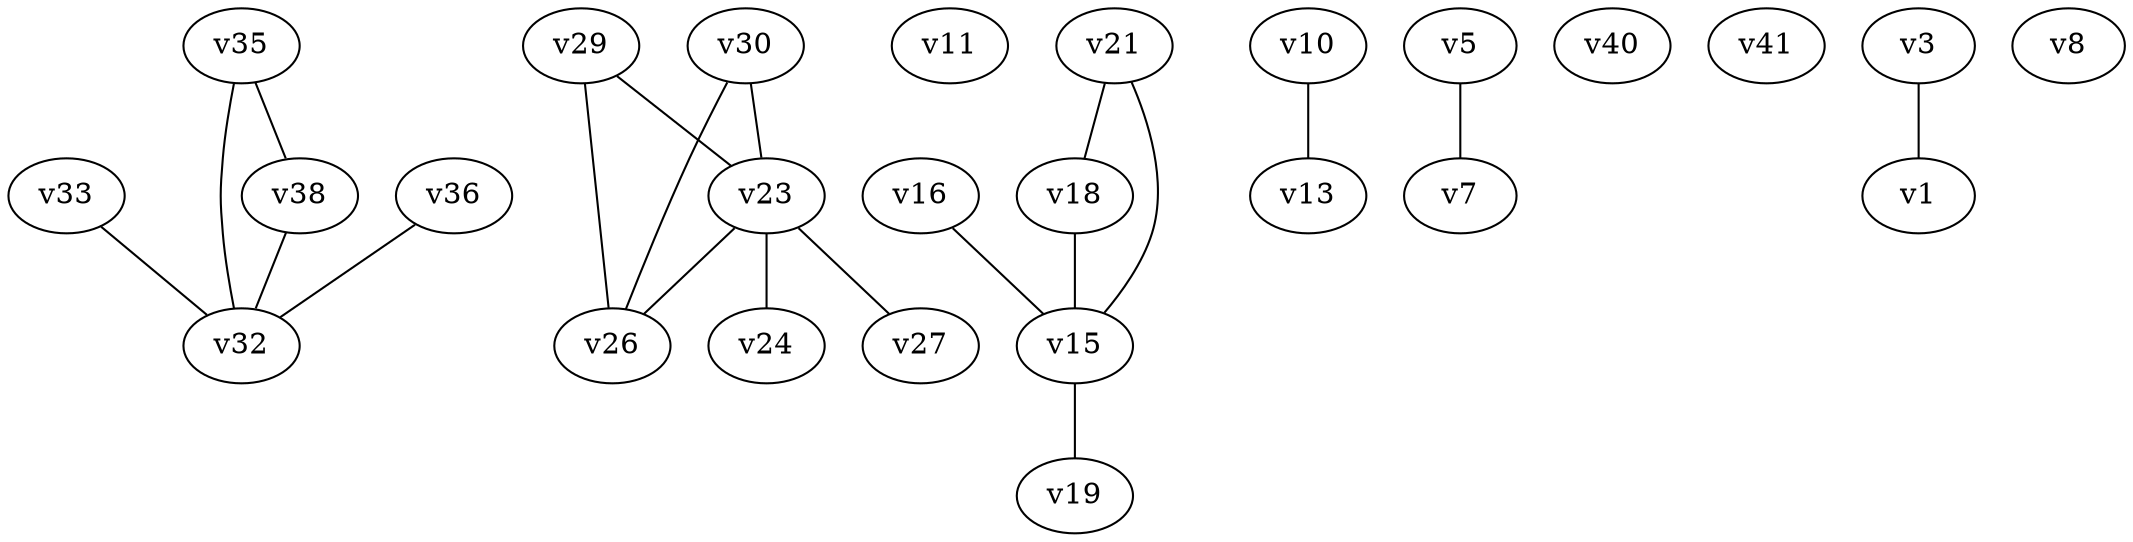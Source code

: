 graph {
"v33"
"v30"
"v35"
"v11"
"v19"
"v16"
"v26"
"v24"
"v21"
"v18"
"v10"
"v7"
"v27"
"v15"
"v40"
"v32"
"v36"
"v29"
"v41"
"v13"
"v3"
"v38"
"v23"
"v5"
"v1"
"v8"
"v15" -- "v19"
"v21" -- "v15"
"v21" -- "v18"
"v30" -- "v23"
"v30" -- "v26"
"v5" -- "v7"
"v23" -- "v26"
"v23" -- "v24"
"v29" -- "v26"
"v38" -- "v32"
"v29" -- "v23"
"v33" -- "v32"
"v36" -- "v32"
"v3" -- "v1"
"v18" -- "v15"
"v16" -- "v15"
"v35" -- "v38"
"v10" -- "v13"
"v35" -- "v32"
"v23" -- "v27"
}
